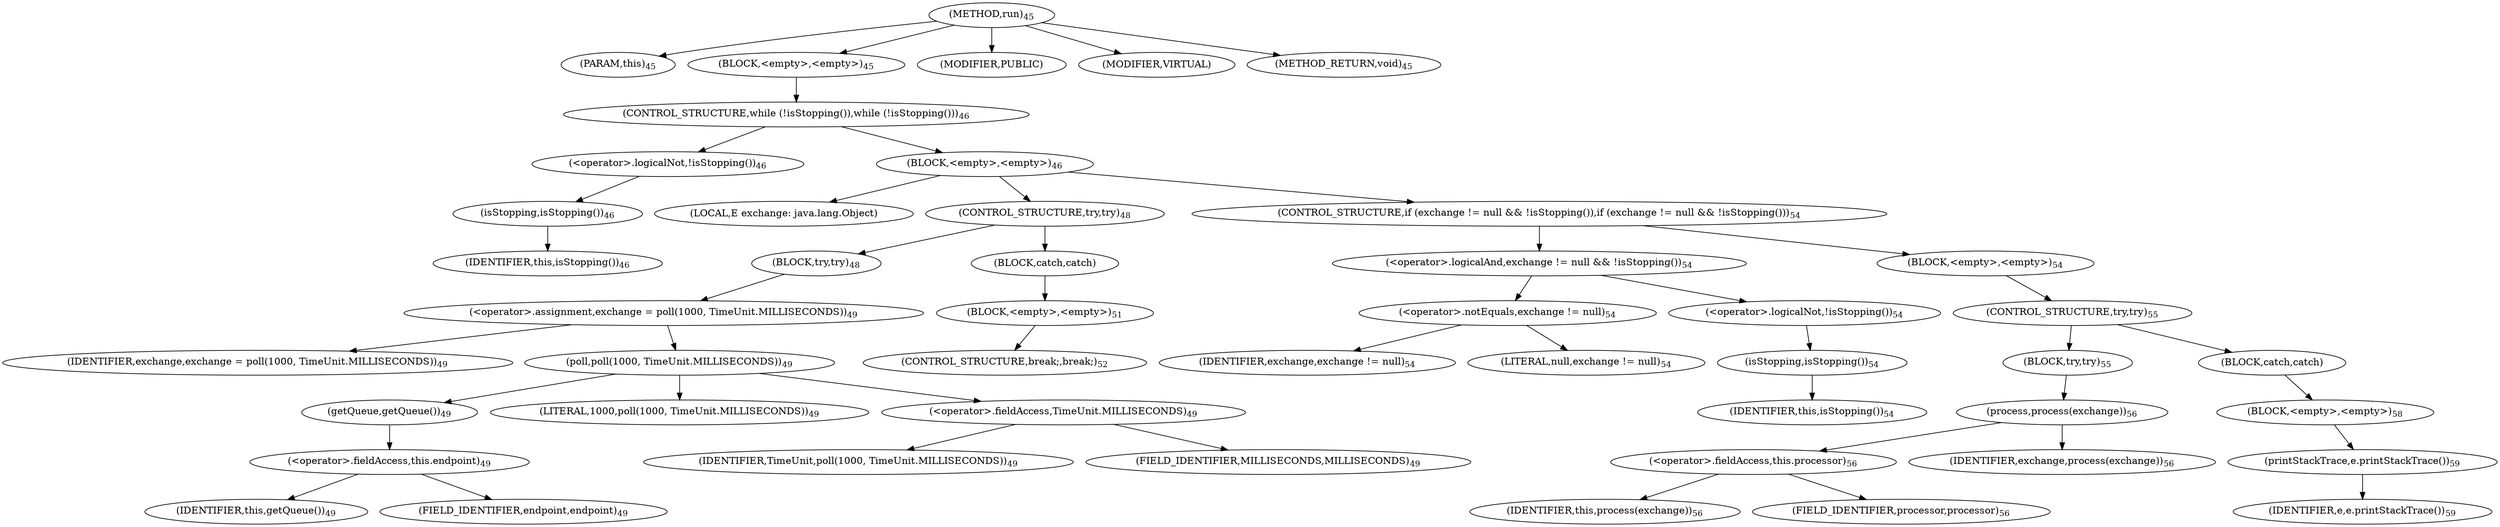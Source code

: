 digraph "run" {  
"52" [label = <(METHOD,run)<SUB>45</SUB>> ]
"7" [label = <(PARAM,this)<SUB>45</SUB>> ]
"53" [label = <(BLOCK,&lt;empty&gt;,&lt;empty&gt;)<SUB>45</SUB>> ]
"54" [label = <(CONTROL_STRUCTURE,while (!isStopping()),while (!isStopping()))<SUB>46</SUB>> ]
"55" [label = <(&lt;operator&gt;.logicalNot,!isStopping())<SUB>46</SUB>> ]
"56" [label = <(isStopping,isStopping())<SUB>46</SUB>> ]
"6" [label = <(IDENTIFIER,this,isStopping())<SUB>46</SUB>> ]
"57" [label = <(BLOCK,&lt;empty&gt;,&lt;empty&gt;)<SUB>46</SUB>> ]
"58" [label = <(LOCAL,E exchange: java.lang.Object)> ]
"59" [label = <(CONTROL_STRUCTURE,try,try)<SUB>48</SUB>> ]
"60" [label = <(BLOCK,try,try)<SUB>48</SUB>> ]
"61" [label = <(&lt;operator&gt;.assignment,exchange = poll(1000, TimeUnit.MILLISECONDS))<SUB>49</SUB>> ]
"62" [label = <(IDENTIFIER,exchange,exchange = poll(1000, TimeUnit.MILLISECONDS))<SUB>49</SUB>> ]
"63" [label = <(poll,poll(1000, TimeUnit.MILLISECONDS))<SUB>49</SUB>> ]
"64" [label = <(getQueue,getQueue())<SUB>49</SUB>> ]
"65" [label = <(&lt;operator&gt;.fieldAccess,this.endpoint)<SUB>49</SUB>> ]
"66" [label = <(IDENTIFIER,this,getQueue())<SUB>49</SUB>> ]
"67" [label = <(FIELD_IDENTIFIER,endpoint,endpoint)<SUB>49</SUB>> ]
"68" [label = <(LITERAL,1000,poll(1000, TimeUnit.MILLISECONDS))<SUB>49</SUB>> ]
"69" [label = <(&lt;operator&gt;.fieldAccess,TimeUnit.MILLISECONDS)<SUB>49</SUB>> ]
"70" [label = <(IDENTIFIER,TimeUnit,poll(1000, TimeUnit.MILLISECONDS))<SUB>49</SUB>> ]
"71" [label = <(FIELD_IDENTIFIER,MILLISECONDS,MILLISECONDS)<SUB>49</SUB>> ]
"72" [label = <(BLOCK,catch,catch)> ]
"73" [label = <(BLOCK,&lt;empty&gt;,&lt;empty&gt;)<SUB>51</SUB>> ]
"74" [label = <(CONTROL_STRUCTURE,break;,break;)<SUB>52</SUB>> ]
"75" [label = <(CONTROL_STRUCTURE,if (exchange != null &amp;&amp; !isStopping()),if (exchange != null &amp;&amp; !isStopping()))<SUB>54</SUB>> ]
"76" [label = <(&lt;operator&gt;.logicalAnd,exchange != null &amp;&amp; !isStopping())<SUB>54</SUB>> ]
"77" [label = <(&lt;operator&gt;.notEquals,exchange != null)<SUB>54</SUB>> ]
"78" [label = <(IDENTIFIER,exchange,exchange != null)<SUB>54</SUB>> ]
"79" [label = <(LITERAL,null,exchange != null)<SUB>54</SUB>> ]
"80" [label = <(&lt;operator&gt;.logicalNot,!isStopping())<SUB>54</SUB>> ]
"81" [label = <(isStopping,isStopping())<SUB>54</SUB>> ]
"8" [label = <(IDENTIFIER,this,isStopping())<SUB>54</SUB>> ]
"82" [label = <(BLOCK,&lt;empty&gt;,&lt;empty&gt;)<SUB>54</SUB>> ]
"83" [label = <(CONTROL_STRUCTURE,try,try)<SUB>55</SUB>> ]
"84" [label = <(BLOCK,try,try)<SUB>55</SUB>> ]
"85" [label = <(process,process(exchange))<SUB>56</SUB>> ]
"86" [label = <(&lt;operator&gt;.fieldAccess,this.processor)<SUB>56</SUB>> ]
"87" [label = <(IDENTIFIER,this,process(exchange))<SUB>56</SUB>> ]
"88" [label = <(FIELD_IDENTIFIER,processor,processor)<SUB>56</SUB>> ]
"89" [label = <(IDENTIFIER,exchange,process(exchange))<SUB>56</SUB>> ]
"90" [label = <(BLOCK,catch,catch)> ]
"91" [label = <(BLOCK,&lt;empty&gt;,&lt;empty&gt;)<SUB>58</SUB>> ]
"92" [label = <(printStackTrace,e.printStackTrace())<SUB>59</SUB>> ]
"93" [label = <(IDENTIFIER,e,e.printStackTrace())<SUB>59</SUB>> ]
"94" [label = <(MODIFIER,PUBLIC)> ]
"95" [label = <(MODIFIER,VIRTUAL)> ]
"96" [label = <(METHOD_RETURN,void)<SUB>45</SUB>> ]
  "52" -> "7" 
  "52" -> "53" 
  "52" -> "94" 
  "52" -> "95" 
  "52" -> "96" 
  "53" -> "54" 
  "54" -> "55" 
  "54" -> "57" 
  "55" -> "56" 
  "56" -> "6" 
  "57" -> "58" 
  "57" -> "59" 
  "57" -> "75" 
  "59" -> "60" 
  "59" -> "72" 
  "60" -> "61" 
  "61" -> "62" 
  "61" -> "63" 
  "63" -> "64" 
  "63" -> "68" 
  "63" -> "69" 
  "64" -> "65" 
  "65" -> "66" 
  "65" -> "67" 
  "69" -> "70" 
  "69" -> "71" 
  "72" -> "73" 
  "73" -> "74" 
  "75" -> "76" 
  "75" -> "82" 
  "76" -> "77" 
  "76" -> "80" 
  "77" -> "78" 
  "77" -> "79" 
  "80" -> "81" 
  "81" -> "8" 
  "82" -> "83" 
  "83" -> "84" 
  "83" -> "90" 
  "84" -> "85" 
  "85" -> "86" 
  "85" -> "89" 
  "86" -> "87" 
  "86" -> "88" 
  "90" -> "91" 
  "91" -> "92" 
  "92" -> "93" 
}
